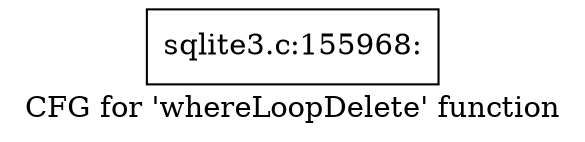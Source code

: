 digraph "CFG for 'whereLoopDelete' function" {
	label="CFG for 'whereLoopDelete' function";

	Node0x55c0f973f1f0 [shape=record,label="{sqlite3.c:155968:}"];
}
